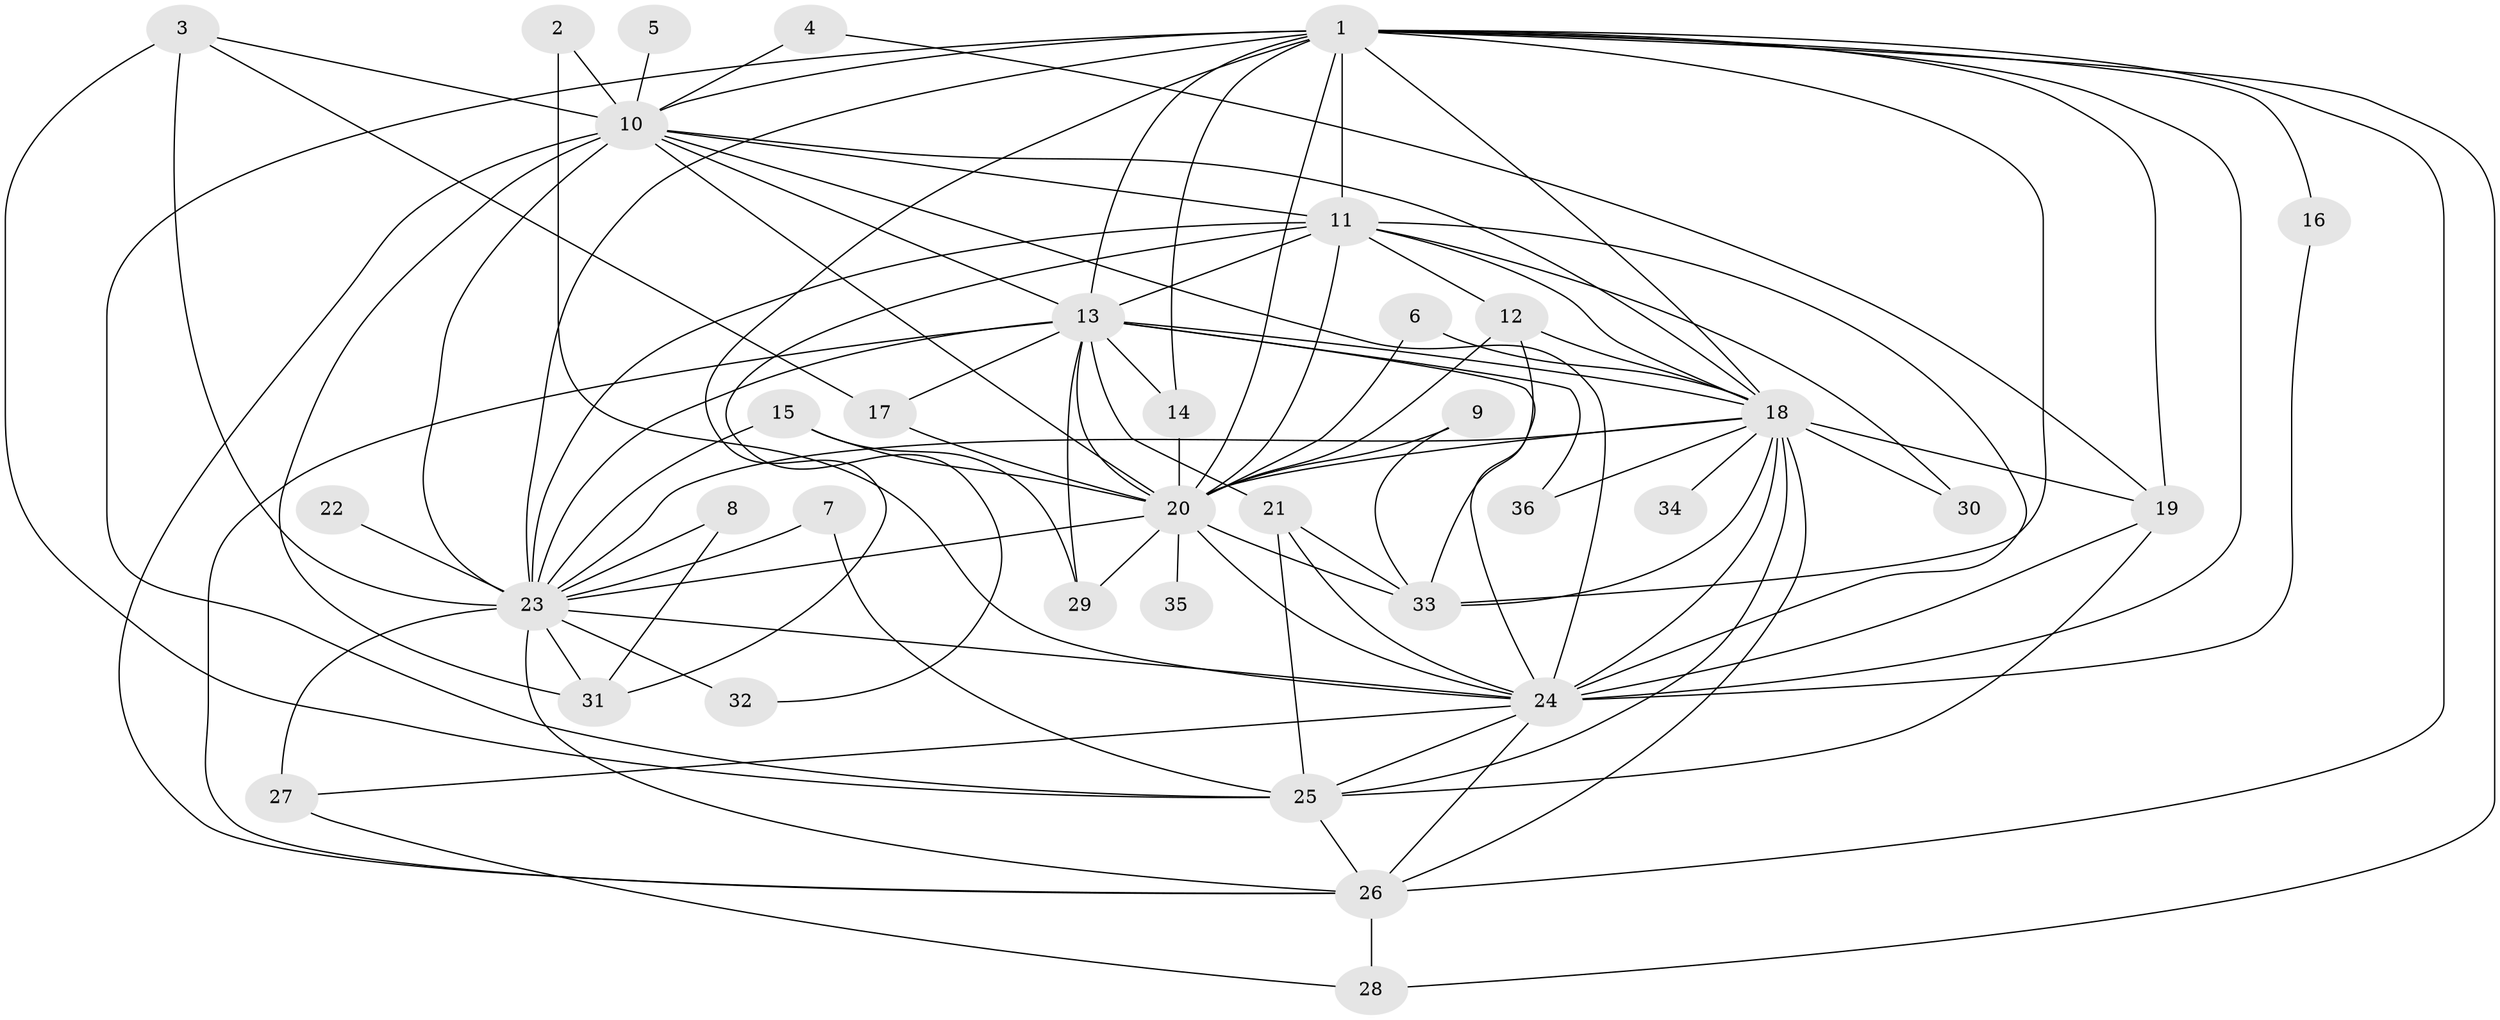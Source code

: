 // original degree distribution, {17: 0.014084507042253521, 12: 0.014084507042253521, 16: 0.028169014084507043, 19: 0.014084507042253521, 10: 0.014084507042253521, 21: 0.014084507042253521, 22: 0.014084507042253521, 18: 0.028169014084507043, 4: 0.1267605633802817, 3: 0.16901408450704225, 2: 0.5070422535211268, 6: 0.014084507042253521, 5: 0.04225352112676056}
// Generated by graph-tools (version 1.1) at 2025/25/03/09/25 03:25:51]
// undirected, 36 vertices, 99 edges
graph export_dot {
graph [start="1"]
  node [color=gray90,style=filled];
  1;
  2;
  3;
  4;
  5;
  6;
  7;
  8;
  9;
  10;
  11;
  12;
  13;
  14;
  15;
  16;
  17;
  18;
  19;
  20;
  21;
  22;
  23;
  24;
  25;
  26;
  27;
  28;
  29;
  30;
  31;
  32;
  33;
  34;
  35;
  36;
  1 -- 10 [weight=2.0];
  1 -- 11 [weight=4.0];
  1 -- 13 [weight=2.0];
  1 -- 14 [weight=1.0];
  1 -- 16 [weight=1.0];
  1 -- 18 [weight=4.0];
  1 -- 19 [weight=1.0];
  1 -- 20 [weight=2.0];
  1 -- 23 [weight=3.0];
  1 -- 24 [weight=3.0];
  1 -- 25 [weight=1.0];
  1 -- 26 [weight=1.0];
  1 -- 28 [weight=1.0];
  1 -- 31 [weight=1.0];
  1 -- 33 [weight=1.0];
  2 -- 10 [weight=1.0];
  2 -- 24 [weight=1.0];
  3 -- 10 [weight=1.0];
  3 -- 17 [weight=1.0];
  3 -- 23 [weight=1.0];
  3 -- 25 [weight=1.0];
  4 -- 10 [weight=1.0];
  4 -- 19 [weight=1.0];
  5 -- 10 [weight=1.0];
  6 -- 18 [weight=1.0];
  6 -- 20 [weight=1.0];
  7 -- 23 [weight=1.0];
  7 -- 25 [weight=1.0];
  8 -- 23 [weight=1.0];
  8 -- 31 [weight=1.0];
  9 -- 20 [weight=1.0];
  9 -- 33 [weight=1.0];
  10 -- 11 [weight=1.0];
  10 -- 13 [weight=1.0];
  10 -- 18 [weight=4.0];
  10 -- 20 [weight=1.0];
  10 -- 23 [weight=1.0];
  10 -- 24 [weight=1.0];
  10 -- 26 [weight=1.0];
  10 -- 31 [weight=1.0];
  11 -- 12 [weight=1.0];
  11 -- 13 [weight=1.0];
  11 -- 18 [weight=2.0];
  11 -- 20 [weight=3.0];
  11 -- 23 [weight=1.0];
  11 -- 24 [weight=1.0];
  11 -- 30 [weight=1.0];
  11 -- 32 [weight=1.0];
  12 -- 18 [weight=1.0];
  12 -- 20 [weight=1.0];
  12 -- 33 [weight=1.0];
  13 -- 14 [weight=1.0];
  13 -- 17 [weight=1.0];
  13 -- 18 [weight=2.0];
  13 -- 20 [weight=1.0];
  13 -- 21 [weight=2.0];
  13 -- 23 [weight=1.0];
  13 -- 24 [weight=1.0];
  13 -- 26 [weight=1.0];
  13 -- 29 [weight=2.0];
  13 -- 36 [weight=1.0];
  14 -- 20 [weight=1.0];
  15 -- 20 [weight=1.0];
  15 -- 23 [weight=1.0];
  15 -- 29 [weight=1.0];
  16 -- 24 [weight=1.0];
  17 -- 20 [weight=1.0];
  18 -- 19 [weight=1.0];
  18 -- 20 [weight=2.0];
  18 -- 23 [weight=2.0];
  18 -- 24 [weight=3.0];
  18 -- 25 [weight=1.0];
  18 -- 26 [weight=1.0];
  18 -- 30 [weight=1.0];
  18 -- 33 [weight=1.0];
  18 -- 34 [weight=2.0];
  18 -- 36 [weight=1.0];
  19 -- 24 [weight=1.0];
  19 -- 25 [weight=1.0];
  20 -- 23 [weight=1.0];
  20 -- 24 [weight=2.0];
  20 -- 29 [weight=1.0];
  20 -- 33 [weight=1.0];
  20 -- 35 [weight=1.0];
  21 -- 24 [weight=1.0];
  21 -- 25 [weight=1.0];
  21 -- 33 [weight=1.0];
  22 -- 23 [weight=2.0];
  23 -- 24 [weight=1.0];
  23 -- 26 [weight=1.0];
  23 -- 27 [weight=1.0];
  23 -- 31 [weight=1.0];
  23 -- 32 [weight=1.0];
  24 -- 25 [weight=1.0];
  24 -- 26 [weight=2.0];
  24 -- 27 [weight=1.0];
  25 -- 26 [weight=1.0];
  26 -- 28 [weight=1.0];
  27 -- 28 [weight=1.0];
}
